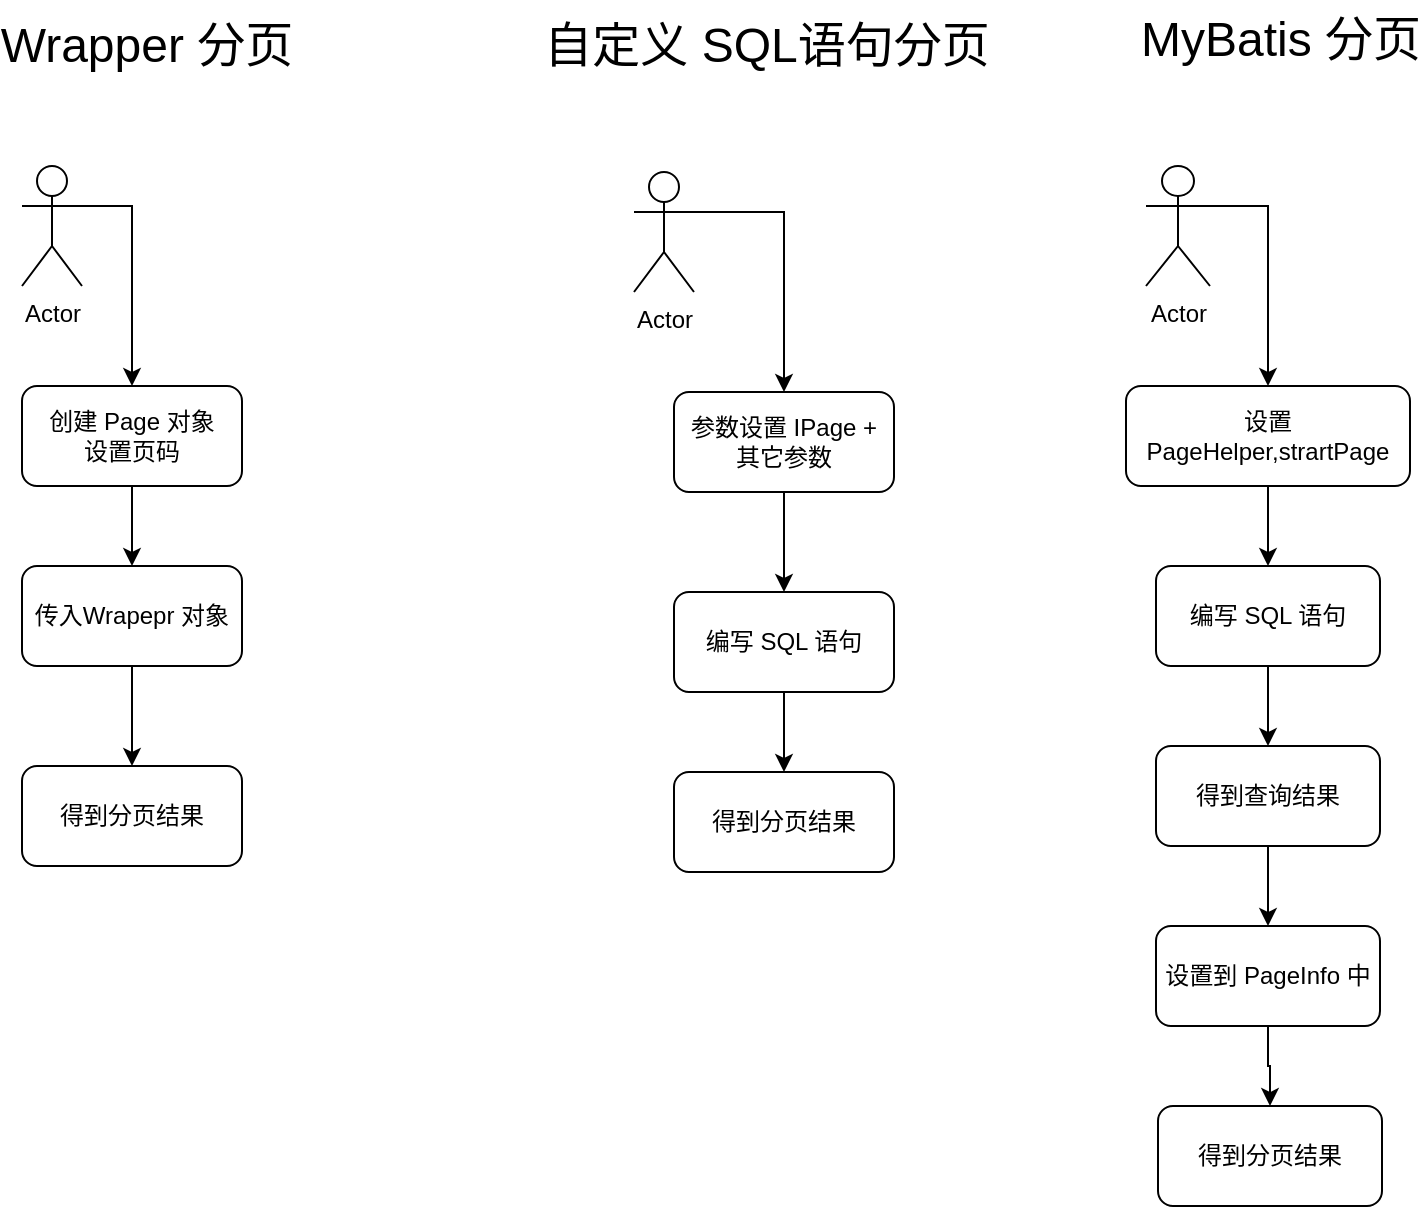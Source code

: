 <mxfile version="24.7.5">
  <diagram name="第 1 页" id="4tJsO4LAf2Q4mfXodabx">
    <mxGraphModel dx="1661" dy="788" grid="1" gridSize="10" guides="1" tooltips="1" connect="1" arrows="1" fold="1" page="1" pageScale="1" pageWidth="827" pageHeight="1169" math="0" shadow="0">
      <root>
        <mxCell id="0" />
        <mxCell id="1" parent="0" />
        <mxCell id="vyxF4VclRU6aeVnapkjQ-6" style="edgeStyle=orthogonalEdgeStyle;rounded=0;orthogonalLoop=1;jettySize=auto;html=1;exitX=1;exitY=0.333;exitDx=0;exitDy=0;exitPerimeter=0;entryX=0.5;entryY=0;entryDx=0;entryDy=0;" edge="1" parent="1" source="vyxF4VclRU6aeVnapkjQ-1" target="vyxF4VclRU6aeVnapkjQ-3">
          <mxGeometry relative="1" as="geometry" />
        </mxCell>
        <mxCell id="vyxF4VclRU6aeVnapkjQ-1" value="Actor" style="shape=umlActor;verticalLabelPosition=bottom;verticalAlign=top;html=1;outlineConnect=0;" vertex="1" parent="1">
          <mxGeometry x="88" y="120" width="30" height="60" as="geometry" />
        </mxCell>
        <mxCell id="vyxF4VclRU6aeVnapkjQ-2" value="&lt;span style=&quot;font-weight: normal;&quot;&gt;Wrapper 分页&lt;/span&gt;" style="text;strokeColor=none;fillColor=none;html=1;fontSize=24;fontStyle=1;verticalAlign=middle;align=center;" vertex="1" parent="1">
          <mxGeometry x="100" y="40" width="100" height="40" as="geometry" />
        </mxCell>
        <mxCell id="vyxF4VclRU6aeVnapkjQ-7" style="edgeStyle=orthogonalEdgeStyle;rounded=0;orthogonalLoop=1;jettySize=auto;html=1;exitX=0.5;exitY=1;exitDx=0;exitDy=0;entryX=0.5;entryY=0;entryDx=0;entryDy=0;" edge="1" parent="1" source="vyxF4VclRU6aeVnapkjQ-3" target="vyxF4VclRU6aeVnapkjQ-4">
          <mxGeometry relative="1" as="geometry" />
        </mxCell>
        <mxCell id="vyxF4VclRU6aeVnapkjQ-3" value="创建 Page 对象&lt;div&gt;设置页码&lt;/div&gt;" style="rounded=1;whiteSpace=wrap;html=1;" vertex="1" parent="1">
          <mxGeometry x="88" y="230" width="110" height="50" as="geometry" />
        </mxCell>
        <mxCell id="vyxF4VclRU6aeVnapkjQ-8" style="edgeStyle=orthogonalEdgeStyle;rounded=0;orthogonalLoop=1;jettySize=auto;html=1;exitX=0.5;exitY=1;exitDx=0;exitDy=0;entryX=0.5;entryY=0;entryDx=0;entryDy=0;" edge="1" parent="1" source="vyxF4VclRU6aeVnapkjQ-4" target="vyxF4VclRU6aeVnapkjQ-5">
          <mxGeometry relative="1" as="geometry" />
        </mxCell>
        <mxCell id="vyxF4VclRU6aeVnapkjQ-4" value="传入Wrapepr 对象" style="rounded=1;whiteSpace=wrap;html=1;" vertex="1" parent="1">
          <mxGeometry x="88" y="320" width="110" height="50" as="geometry" />
        </mxCell>
        <mxCell id="vyxF4VclRU6aeVnapkjQ-5" value="得到分页结果" style="rounded=1;whiteSpace=wrap;html=1;" vertex="1" parent="1">
          <mxGeometry x="88" y="420" width="110" height="50" as="geometry" />
        </mxCell>
        <mxCell id="vyxF4VclRU6aeVnapkjQ-9" value="&lt;span style=&quot;font-weight: 400;&quot;&gt;自定义 SQL语句分页&lt;/span&gt;" style="text;strokeColor=none;fillColor=none;html=1;fontSize=24;fontStyle=1;verticalAlign=middle;align=center;" vertex="1" parent="1">
          <mxGeometry x="410" y="40" width="100" height="40" as="geometry" />
        </mxCell>
        <mxCell id="vyxF4VclRU6aeVnapkjQ-16" style="edgeStyle=orthogonalEdgeStyle;rounded=0;orthogonalLoop=1;jettySize=auto;html=1;exitX=1;exitY=0.333;exitDx=0;exitDy=0;exitPerimeter=0;entryX=0.5;entryY=0;entryDx=0;entryDy=0;" edge="1" parent="1" source="vyxF4VclRU6aeVnapkjQ-10" target="vyxF4VclRU6aeVnapkjQ-12">
          <mxGeometry relative="1" as="geometry" />
        </mxCell>
        <mxCell id="vyxF4VclRU6aeVnapkjQ-10" value="Actor" style="shape=umlActor;verticalLabelPosition=bottom;verticalAlign=top;html=1;outlineConnect=0;" vertex="1" parent="1">
          <mxGeometry x="394" y="123" width="30" height="60" as="geometry" />
        </mxCell>
        <mxCell id="vyxF4VclRU6aeVnapkjQ-15" style="edgeStyle=orthogonalEdgeStyle;rounded=0;orthogonalLoop=1;jettySize=auto;html=1;exitX=0.5;exitY=1;exitDx=0;exitDy=0;" edge="1" parent="1" source="vyxF4VclRU6aeVnapkjQ-11" target="vyxF4VclRU6aeVnapkjQ-14">
          <mxGeometry relative="1" as="geometry" />
        </mxCell>
        <mxCell id="vyxF4VclRU6aeVnapkjQ-11" value="编写 SQL 语句" style="rounded=1;whiteSpace=wrap;html=1;" vertex="1" parent="1">
          <mxGeometry x="414" y="333" width="110" height="50" as="geometry" />
        </mxCell>
        <mxCell id="vyxF4VclRU6aeVnapkjQ-13" style="edgeStyle=orthogonalEdgeStyle;rounded=0;orthogonalLoop=1;jettySize=auto;html=1;exitX=0.5;exitY=1;exitDx=0;exitDy=0;entryX=0.5;entryY=0;entryDx=0;entryDy=0;" edge="1" parent="1" source="vyxF4VclRU6aeVnapkjQ-12" target="vyxF4VclRU6aeVnapkjQ-11">
          <mxGeometry relative="1" as="geometry" />
        </mxCell>
        <mxCell id="vyxF4VclRU6aeVnapkjQ-12" value="参数设置 IPage +&lt;div&gt;其它参数&lt;/div&gt;" style="rounded=1;whiteSpace=wrap;html=1;" vertex="1" parent="1">
          <mxGeometry x="414" y="233" width="110" height="50" as="geometry" />
        </mxCell>
        <mxCell id="vyxF4VclRU6aeVnapkjQ-14" value="得到分页结果" style="rounded=1;whiteSpace=wrap;html=1;" vertex="1" parent="1">
          <mxGeometry x="414" y="423" width="110" height="50" as="geometry" />
        </mxCell>
        <mxCell id="vyxF4VclRU6aeVnapkjQ-18" value="&lt;span style=&quot;font-weight: 400;&quot;&gt;MyBatis 分页&lt;/span&gt;" style="text;strokeColor=none;fillColor=none;html=1;fontSize=24;fontStyle=1;verticalAlign=middle;align=center;" vertex="1" parent="1">
          <mxGeometry x="666" y="37" width="102" height="40" as="geometry" />
        </mxCell>
        <mxCell id="vyxF4VclRU6aeVnapkjQ-19" style="edgeStyle=orthogonalEdgeStyle;rounded=0;orthogonalLoop=1;jettySize=auto;html=1;exitX=1;exitY=0.333;exitDx=0;exitDy=0;exitPerimeter=0;entryX=0.5;entryY=0;entryDx=0;entryDy=0;" edge="1" parent="1" source="vyxF4VclRU6aeVnapkjQ-20" target="vyxF4VclRU6aeVnapkjQ-24">
          <mxGeometry relative="1" as="geometry" />
        </mxCell>
        <mxCell id="vyxF4VclRU6aeVnapkjQ-20" value="Actor" style="shape=umlActor;verticalLabelPosition=bottom;verticalAlign=top;html=1;outlineConnect=0;" vertex="1" parent="1">
          <mxGeometry x="650" y="120" width="32" height="60" as="geometry" />
        </mxCell>
        <mxCell id="vyxF4VclRU6aeVnapkjQ-21" style="edgeStyle=orthogonalEdgeStyle;rounded=0;orthogonalLoop=1;jettySize=auto;html=1;exitX=0.5;exitY=1;exitDx=0;exitDy=0;" edge="1" parent="1" source="vyxF4VclRU6aeVnapkjQ-22" target="vyxF4VclRU6aeVnapkjQ-25">
          <mxGeometry relative="1" as="geometry" />
        </mxCell>
        <mxCell id="vyxF4VclRU6aeVnapkjQ-22" value="编写 SQL 语句" style="rounded=1;whiteSpace=wrap;html=1;" vertex="1" parent="1">
          <mxGeometry x="655" y="320" width="112" height="50" as="geometry" />
        </mxCell>
        <mxCell id="vyxF4VclRU6aeVnapkjQ-23" style="edgeStyle=orthogonalEdgeStyle;rounded=0;orthogonalLoop=1;jettySize=auto;html=1;exitX=0.5;exitY=1;exitDx=0;exitDy=0;entryX=0.5;entryY=0;entryDx=0;entryDy=0;" edge="1" parent="1" source="vyxF4VclRU6aeVnapkjQ-24" target="vyxF4VclRU6aeVnapkjQ-22">
          <mxGeometry relative="1" as="geometry" />
        </mxCell>
        <mxCell id="vyxF4VclRU6aeVnapkjQ-24" value="&lt;div&gt;设置&lt;/div&gt;PageHelper,strartPage" style="rounded=1;whiteSpace=wrap;html=1;" vertex="1" parent="1">
          <mxGeometry x="640" y="230" width="142" height="50" as="geometry" />
        </mxCell>
        <mxCell id="vyxF4VclRU6aeVnapkjQ-27" style="edgeStyle=orthogonalEdgeStyle;rounded=0;orthogonalLoop=1;jettySize=auto;html=1;exitX=0.5;exitY=1;exitDx=0;exitDy=0;entryX=0.5;entryY=0;entryDx=0;entryDy=0;" edge="1" parent="1" source="vyxF4VclRU6aeVnapkjQ-25" target="vyxF4VclRU6aeVnapkjQ-26">
          <mxGeometry relative="1" as="geometry" />
        </mxCell>
        <mxCell id="vyxF4VclRU6aeVnapkjQ-25" value="得到查询结果" style="rounded=1;whiteSpace=wrap;html=1;" vertex="1" parent="1">
          <mxGeometry x="655" y="410" width="112" height="50" as="geometry" />
        </mxCell>
        <mxCell id="vyxF4VclRU6aeVnapkjQ-29" style="edgeStyle=orthogonalEdgeStyle;rounded=0;orthogonalLoop=1;jettySize=auto;html=1;exitX=0.5;exitY=1;exitDx=0;exitDy=0;entryX=0.5;entryY=0;entryDx=0;entryDy=0;" edge="1" parent="1" source="vyxF4VclRU6aeVnapkjQ-26" target="vyxF4VclRU6aeVnapkjQ-28">
          <mxGeometry relative="1" as="geometry" />
        </mxCell>
        <mxCell id="vyxF4VclRU6aeVnapkjQ-26" value="设置到 PageInfo 中" style="rounded=1;whiteSpace=wrap;html=1;" vertex="1" parent="1">
          <mxGeometry x="655" y="500" width="112" height="50" as="geometry" />
        </mxCell>
        <mxCell id="vyxF4VclRU6aeVnapkjQ-28" value="得到分页结果" style="rounded=1;whiteSpace=wrap;html=1;" vertex="1" parent="1">
          <mxGeometry x="656" y="590" width="112" height="50" as="geometry" />
        </mxCell>
      </root>
    </mxGraphModel>
  </diagram>
</mxfile>
